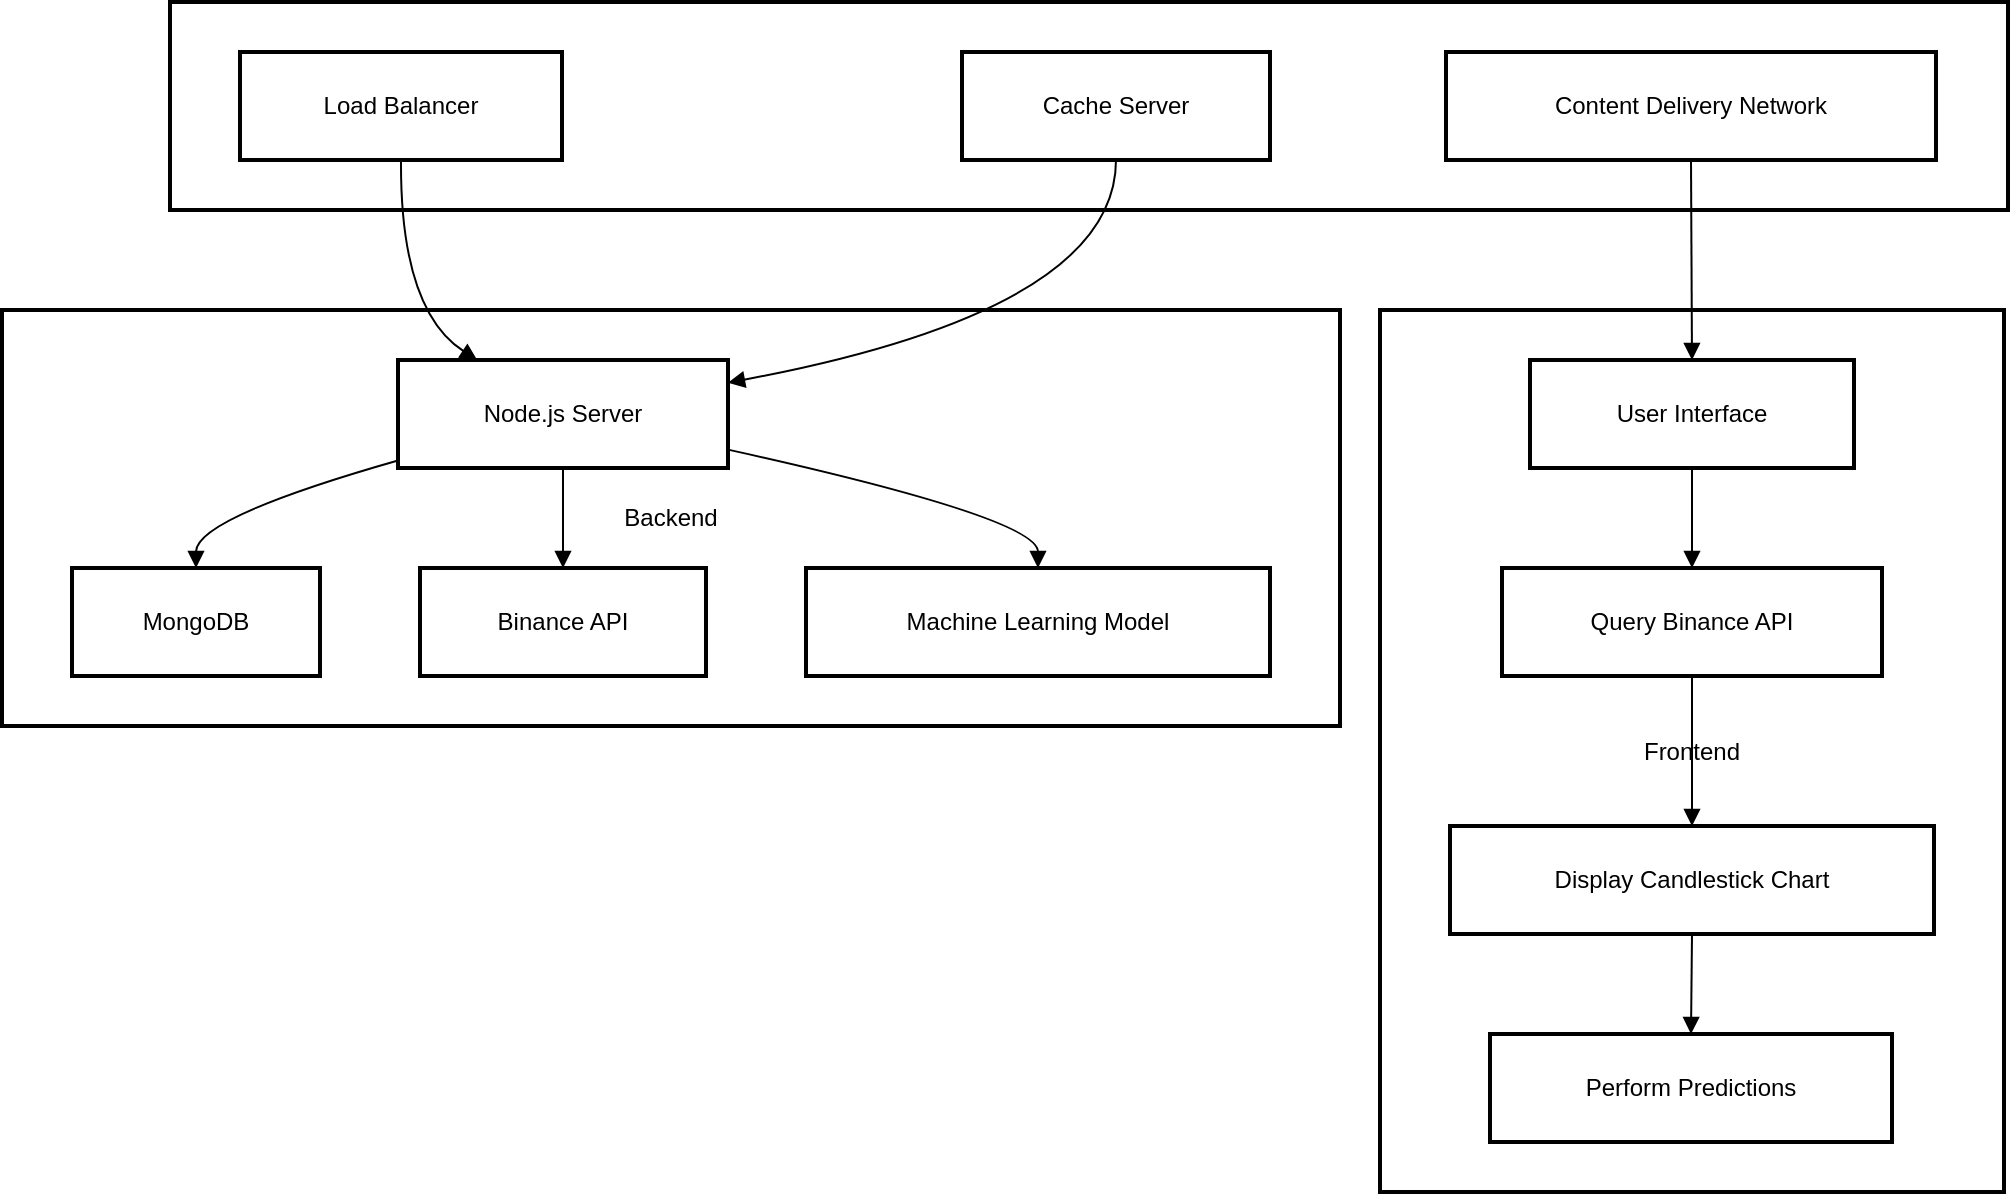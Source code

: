 <mxfile version="26.0.7">
  <diagram name="第1頁" id="uYhSVEedYF0uytcZvH6w">
    <mxGraphModel>
      <root>
        <mxCell id="0" />
        <mxCell id="1" parent="0" />
        <mxCell id="2" value="Infrastructure" style="whiteSpace=wrap;strokeWidth=2;" vertex="1" parent="1">
          <mxGeometry x="92" y="8" width="919" height="104" as="geometry" />
        </mxCell>
        <mxCell id="3" value="Backend" style="whiteSpace=wrap;strokeWidth=2;" vertex="1" parent="1">
          <mxGeometry x="8" y="162" width="669" height="208" as="geometry" />
        </mxCell>
        <mxCell id="4" value="Frontend" style="whiteSpace=wrap;strokeWidth=2;" vertex="1" parent="1">
          <mxGeometry x="697" y="162" width="312" height="441" as="geometry" />
        </mxCell>
        <mxCell id="5" value="User Interface" style="whiteSpace=wrap;strokeWidth=2;" vertex="1" parent="1">
          <mxGeometry x="772" y="187" width="162" height="54" as="geometry" />
        </mxCell>
        <mxCell id="6" value="Query Binance API" style="whiteSpace=wrap;strokeWidth=2;" vertex="1" parent="1">
          <mxGeometry x="758" y="291" width="190" height="54" as="geometry" />
        </mxCell>
        <mxCell id="7" value="Display Candlestick Chart" style="whiteSpace=wrap;strokeWidth=2;" vertex="1" parent="1">
          <mxGeometry x="732" y="420" width="242" height="54" as="geometry" />
        </mxCell>
        <mxCell id="8" value="Perform Predictions" style="whiteSpace=wrap;strokeWidth=2;" vertex="1" parent="1">
          <mxGeometry x="752" y="524" width="201" height="54" as="geometry" />
        </mxCell>
        <mxCell id="9" value="Node.js Server" style="whiteSpace=wrap;strokeWidth=2;" vertex="1" parent="1">
          <mxGeometry x="206" y="187" width="165" height="54" as="geometry" />
        </mxCell>
        <mxCell id="10" value="MongoDB" style="whiteSpace=wrap;strokeWidth=2;" vertex="1" parent="1">
          <mxGeometry x="43" y="291" width="124" height="54" as="geometry" />
        </mxCell>
        <mxCell id="11" value="Binance API" style="whiteSpace=wrap;strokeWidth=2;" vertex="1" parent="1">
          <mxGeometry x="217" y="291" width="143" height="54" as="geometry" />
        </mxCell>
        <mxCell id="12" value="Machine Learning Model" style="whiteSpace=wrap;strokeWidth=2;" vertex="1" parent="1">
          <mxGeometry x="410" y="291" width="232" height="54" as="geometry" />
        </mxCell>
        <mxCell id="13" value="Load Balancer" style="whiteSpace=wrap;strokeWidth=2;" vertex="1" parent="1">
          <mxGeometry x="127" y="33" width="161" height="54" as="geometry" />
        </mxCell>
        <mxCell id="14" value="Cache Server" style="whiteSpace=wrap;strokeWidth=2;" vertex="1" parent="1">
          <mxGeometry x="488" y="33" width="154" height="54" as="geometry" />
        </mxCell>
        <mxCell id="15" value="Content Delivery Network" style="whiteSpace=wrap;strokeWidth=2;" vertex="1" parent="1">
          <mxGeometry x="730" y="33" width="245" height="54" as="geometry" />
        </mxCell>
        <mxCell id="16" value="" style="curved=1;startArrow=none;endArrow=block;exitX=0.5;exitY=1;entryX=0.5;entryY=0;" edge="1" parent="1" source="5" target="6">
          <mxGeometry relative="1" as="geometry">
            <Array as="points" />
          </mxGeometry>
        </mxCell>
        <mxCell id="17" value="" style="curved=1;startArrow=none;endArrow=block;exitX=0.5;exitY=1;entryX=0.5;entryY=0;" edge="1" parent="1" source="6" target="7">
          <mxGeometry relative="1" as="geometry">
            <Array as="points" />
          </mxGeometry>
        </mxCell>
        <mxCell id="18" value="" style="curved=1;startArrow=none;endArrow=block;exitX=0.5;exitY=1;entryX=0.5;entryY=0;" edge="1" parent="1" source="7" target="8">
          <mxGeometry relative="1" as="geometry">
            <Array as="points" />
          </mxGeometry>
        </mxCell>
        <mxCell id="19" value="" style="curved=1;startArrow=none;endArrow=block;exitX=0;exitY=0.93;entryX=0.5;entryY=0;" edge="1" parent="1" source="9" target="10">
          <mxGeometry relative="1" as="geometry">
            <Array as="points">
              <mxPoint x="105" y="266" />
            </Array>
          </mxGeometry>
        </mxCell>
        <mxCell id="20" value="" style="curved=1;startArrow=none;endArrow=block;exitX=0.5;exitY=1;entryX=0.5;entryY=0;" edge="1" parent="1" source="9" target="11">
          <mxGeometry relative="1" as="geometry">
            <Array as="points" />
          </mxGeometry>
        </mxCell>
        <mxCell id="21" value="" style="curved=1;startArrow=none;endArrow=block;exitX=1;exitY=0.83;entryX=0.5;entryY=0;" edge="1" parent="1" source="9" target="12">
          <mxGeometry relative="1" as="geometry">
            <Array as="points">
              <mxPoint x="526" y="266" />
            </Array>
          </mxGeometry>
        </mxCell>
        <mxCell id="22" value="" style="curved=1;startArrow=none;endArrow=block;exitX=0.5;exitY=1;entryX=0.24;entryY=0;" edge="1" parent="1" source="13" target="9">
          <mxGeometry relative="1" as="geometry">
            <Array as="points">
              <mxPoint x="207" y="162" />
            </Array>
          </mxGeometry>
        </mxCell>
        <mxCell id="23" value="" style="curved=1;startArrow=none;endArrow=block;exitX=0.5;exitY=1;entryX=1;entryY=0.21;" edge="1" parent="1" source="14" target="9">
          <mxGeometry relative="1" as="geometry">
            <Array as="points">
              <mxPoint x="565" y="162" />
            </Array>
          </mxGeometry>
        </mxCell>
        <mxCell id="24" value="" style="curved=1;startArrow=none;endArrow=block;exitX=0.5;exitY=1;entryX=0.5;entryY=0;" edge="1" parent="1" source="15" target="5">
          <mxGeometry relative="1" as="geometry">
            <Array as="points" />
          </mxGeometry>
        </mxCell>
      </root>
    </mxGraphModel>
  </diagram>
</mxfile>
